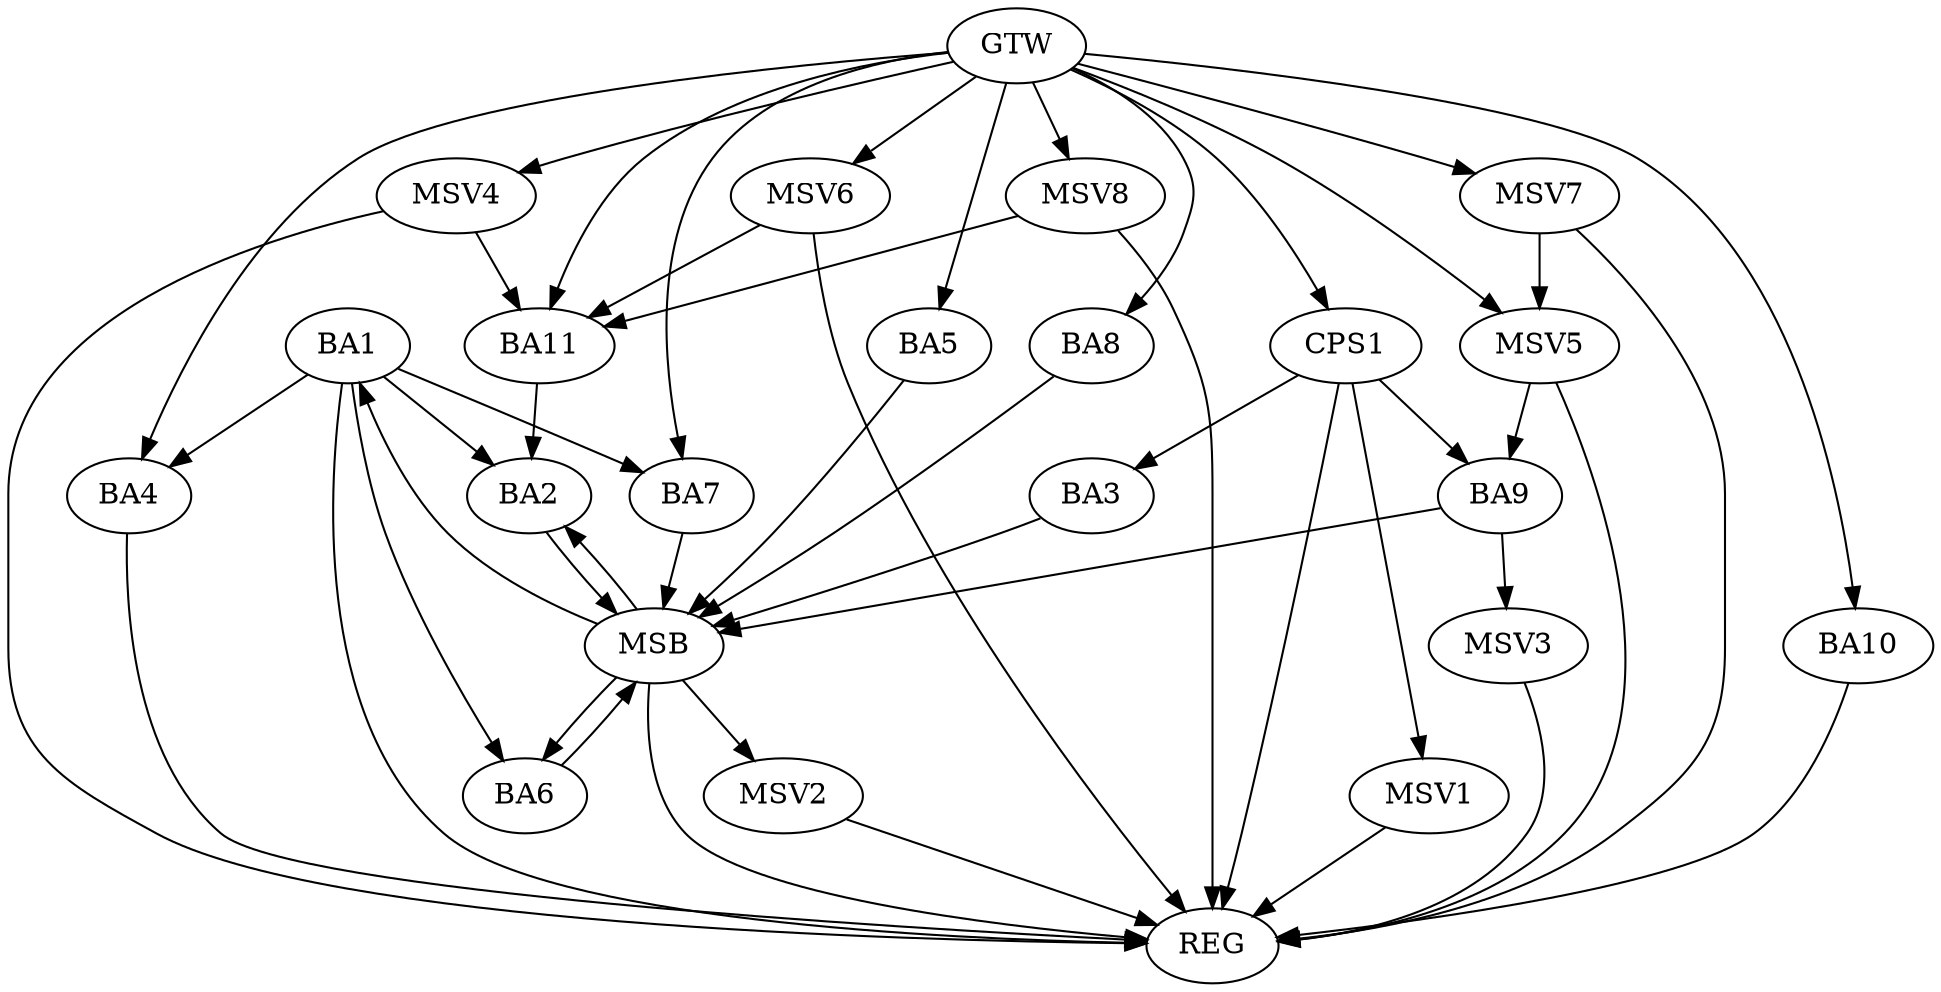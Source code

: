 strict digraph G {
  BA1 [ label="BA1" ];
  BA2 [ label="BA2" ];
  BA3 [ label="BA3" ];
  BA4 [ label="BA4" ];
  BA5 [ label="BA5" ];
  BA6 [ label="BA6" ];
  BA7 [ label="BA7" ];
  BA8 [ label="BA8" ];
  BA9 [ label="BA9" ];
  BA10 [ label="BA10" ];
  BA11 [ label="BA11" ];
  CPS1 [ label="CPS1" ];
  GTW [ label="GTW" ];
  REG [ label="REG" ];
  MSB [ label="MSB" ];
  MSV1 [ label="MSV1" ];
  MSV2 [ label="MSV2" ];
  MSV3 [ label="MSV3" ];
  MSV4 [ label="MSV4" ];
  MSV5 [ label="MSV5" ];
  MSV6 [ label="MSV6" ];
  MSV7 [ label="MSV7" ];
  MSV8 [ label="MSV8" ];
  BA1 -> BA2;
  BA11 -> BA2;
  CPS1 -> BA9;
  CPS1 -> BA3;
  GTW -> BA4;
  GTW -> BA5;
  GTW -> BA7;
  GTW -> BA8;
  GTW -> BA10;
  GTW -> BA11;
  GTW -> CPS1;
  BA1 -> REG;
  BA4 -> REG;
  BA10 -> REG;
  CPS1 -> REG;
  BA2 -> MSB;
  MSB -> BA1;
  MSB -> REG;
  BA3 -> MSB;
  MSB -> BA2;
  BA5 -> MSB;
  BA6 -> MSB;
  BA7 -> MSB;
  MSB -> BA6;
  BA8 -> MSB;
  BA9 -> MSB;
  BA1 -> BA7;
  BA1 -> BA4;
  BA1 -> BA6;
  CPS1 -> MSV1;
  MSV1 -> REG;
  MSB -> MSV2;
  MSV2 -> REG;
  BA9 -> MSV3;
  MSV3 -> REG;
  MSV4 -> BA11;
  GTW -> MSV4;
  MSV4 -> REG;
  MSV5 -> BA9;
  GTW -> MSV5;
  MSV5 -> REG;
  MSV6 -> BA11;
  GTW -> MSV6;
  MSV6 -> REG;
  MSV7 -> MSV5;
  GTW -> MSV7;
  MSV7 -> REG;
  MSV8 -> BA11;
  GTW -> MSV8;
  MSV8 -> REG;
}
